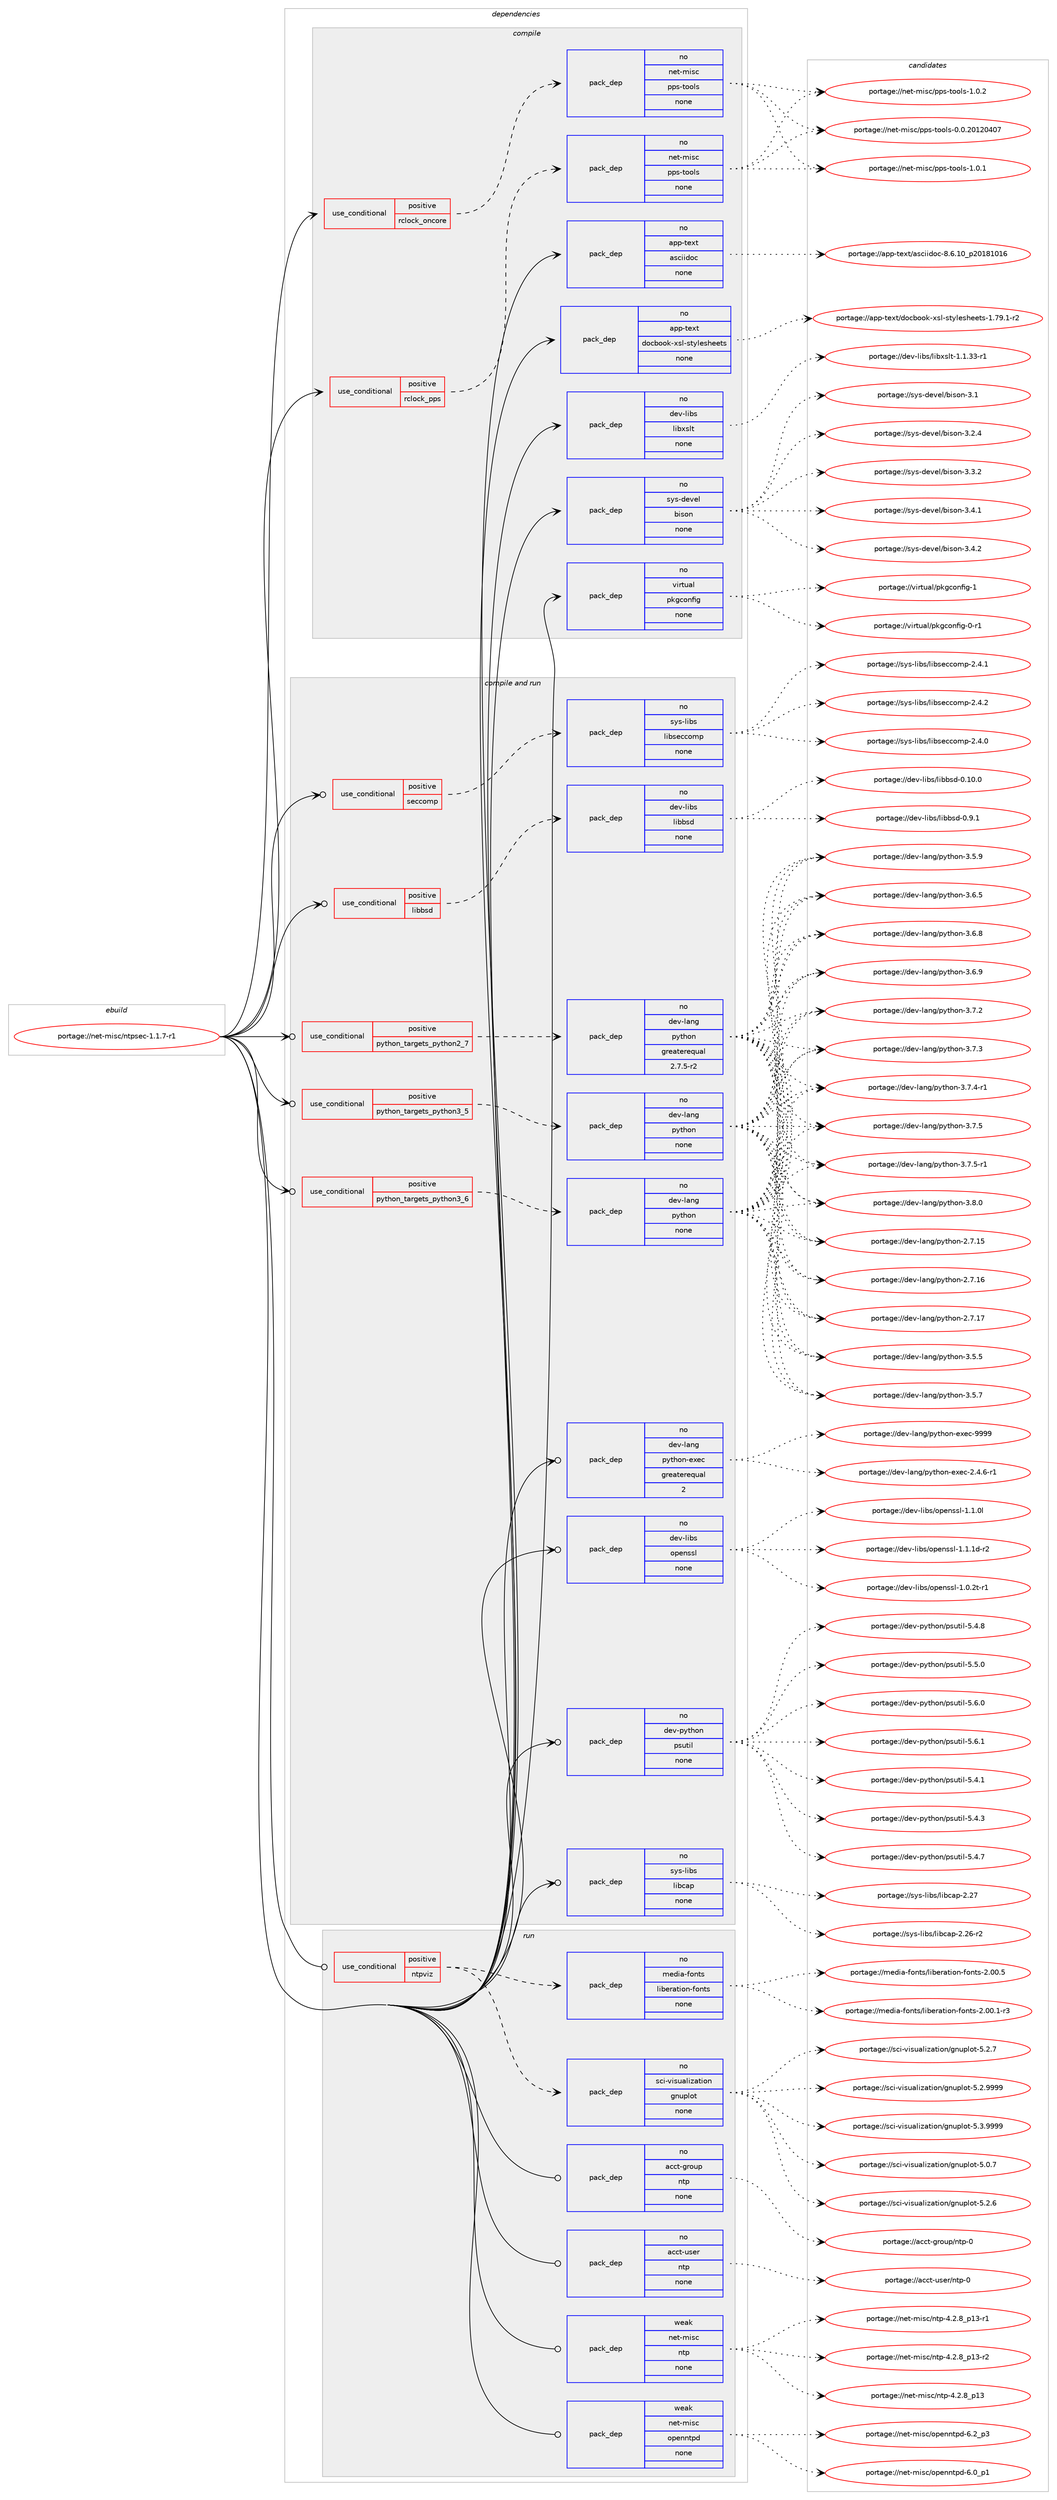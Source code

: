 digraph prolog {

# *************
# Graph options
# *************

newrank=true;
concentrate=true;
compound=true;
graph [rankdir=LR,fontname=Helvetica,fontsize=10,ranksep=1.5];#, ranksep=2.5, nodesep=0.2];
edge  [arrowhead=vee];
node  [fontname=Helvetica,fontsize=10];

# **********
# The ebuild
# **********

subgraph cluster_leftcol {
color=gray;
rank=same;
label=<<i>ebuild</i>>;
id [label="portage://net-misc/ntpsec-1.1.7-r1", color=red, width=4, href="../net-misc/ntpsec-1.1.7-r1.svg"];
}

# ****************
# The dependencies
# ****************

subgraph cluster_midcol {
color=gray;
label=<<i>dependencies</i>>;
subgraph cluster_compile {
fillcolor="#eeeeee";
style=filled;
label=<<i>compile</i>>;
subgraph cond92154 {
dependency368244 [label=<<TABLE BORDER="0" CELLBORDER="1" CELLSPACING="0" CELLPADDING="4"><TR><TD ROWSPAN="3" CELLPADDING="10">use_conditional</TD></TR><TR><TD>positive</TD></TR><TR><TD>rclock_oncore</TD></TR></TABLE>>, shape=none, color=red];
subgraph pack269941 {
dependency368245 [label=<<TABLE BORDER="0" CELLBORDER="1" CELLSPACING="0" CELLPADDING="4" WIDTH="220"><TR><TD ROWSPAN="6" CELLPADDING="30">pack_dep</TD></TR><TR><TD WIDTH="110">no</TD></TR><TR><TD>net-misc</TD></TR><TR><TD>pps-tools</TD></TR><TR><TD>none</TD></TR><TR><TD></TD></TR></TABLE>>, shape=none, color=blue];
}
dependency368244:e -> dependency368245:w [weight=20,style="dashed",arrowhead="vee"];
}
id:e -> dependency368244:w [weight=20,style="solid",arrowhead="vee"];
subgraph cond92155 {
dependency368246 [label=<<TABLE BORDER="0" CELLBORDER="1" CELLSPACING="0" CELLPADDING="4"><TR><TD ROWSPAN="3" CELLPADDING="10">use_conditional</TD></TR><TR><TD>positive</TD></TR><TR><TD>rclock_pps</TD></TR></TABLE>>, shape=none, color=red];
subgraph pack269942 {
dependency368247 [label=<<TABLE BORDER="0" CELLBORDER="1" CELLSPACING="0" CELLPADDING="4" WIDTH="220"><TR><TD ROWSPAN="6" CELLPADDING="30">pack_dep</TD></TR><TR><TD WIDTH="110">no</TD></TR><TR><TD>net-misc</TD></TR><TR><TD>pps-tools</TD></TR><TR><TD>none</TD></TR><TR><TD></TD></TR></TABLE>>, shape=none, color=blue];
}
dependency368246:e -> dependency368247:w [weight=20,style="dashed",arrowhead="vee"];
}
id:e -> dependency368246:w [weight=20,style="solid",arrowhead="vee"];
subgraph pack269943 {
dependency368248 [label=<<TABLE BORDER="0" CELLBORDER="1" CELLSPACING="0" CELLPADDING="4" WIDTH="220"><TR><TD ROWSPAN="6" CELLPADDING="30">pack_dep</TD></TR><TR><TD WIDTH="110">no</TD></TR><TR><TD>app-text</TD></TR><TR><TD>asciidoc</TD></TR><TR><TD>none</TD></TR><TR><TD></TD></TR></TABLE>>, shape=none, color=blue];
}
id:e -> dependency368248:w [weight=20,style="solid",arrowhead="vee"];
subgraph pack269944 {
dependency368249 [label=<<TABLE BORDER="0" CELLBORDER="1" CELLSPACING="0" CELLPADDING="4" WIDTH="220"><TR><TD ROWSPAN="6" CELLPADDING="30">pack_dep</TD></TR><TR><TD WIDTH="110">no</TD></TR><TR><TD>app-text</TD></TR><TR><TD>docbook-xsl-stylesheets</TD></TR><TR><TD>none</TD></TR><TR><TD></TD></TR></TABLE>>, shape=none, color=blue];
}
id:e -> dependency368249:w [weight=20,style="solid",arrowhead="vee"];
subgraph pack269945 {
dependency368250 [label=<<TABLE BORDER="0" CELLBORDER="1" CELLSPACING="0" CELLPADDING="4" WIDTH="220"><TR><TD ROWSPAN="6" CELLPADDING="30">pack_dep</TD></TR><TR><TD WIDTH="110">no</TD></TR><TR><TD>dev-libs</TD></TR><TR><TD>libxslt</TD></TR><TR><TD>none</TD></TR><TR><TD></TD></TR></TABLE>>, shape=none, color=blue];
}
id:e -> dependency368250:w [weight=20,style="solid",arrowhead="vee"];
subgraph pack269946 {
dependency368251 [label=<<TABLE BORDER="0" CELLBORDER="1" CELLSPACING="0" CELLPADDING="4" WIDTH="220"><TR><TD ROWSPAN="6" CELLPADDING="30">pack_dep</TD></TR><TR><TD WIDTH="110">no</TD></TR><TR><TD>sys-devel</TD></TR><TR><TD>bison</TD></TR><TR><TD>none</TD></TR><TR><TD></TD></TR></TABLE>>, shape=none, color=blue];
}
id:e -> dependency368251:w [weight=20,style="solid",arrowhead="vee"];
subgraph pack269947 {
dependency368252 [label=<<TABLE BORDER="0" CELLBORDER="1" CELLSPACING="0" CELLPADDING="4" WIDTH="220"><TR><TD ROWSPAN="6" CELLPADDING="30">pack_dep</TD></TR><TR><TD WIDTH="110">no</TD></TR><TR><TD>virtual</TD></TR><TR><TD>pkgconfig</TD></TR><TR><TD>none</TD></TR><TR><TD></TD></TR></TABLE>>, shape=none, color=blue];
}
id:e -> dependency368252:w [weight=20,style="solid",arrowhead="vee"];
}
subgraph cluster_compileandrun {
fillcolor="#eeeeee";
style=filled;
label=<<i>compile and run</i>>;
subgraph cond92156 {
dependency368253 [label=<<TABLE BORDER="0" CELLBORDER="1" CELLSPACING="0" CELLPADDING="4"><TR><TD ROWSPAN="3" CELLPADDING="10">use_conditional</TD></TR><TR><TD>positive</TD></TR><TR><TD>libbsd</TD></TR></TABLE>>, shape=none, color=red];
subgraph pack269948 {
dependency368254 [label=<<TABLE BORDER="0" CELLBORDER="1" CELLSPACING="0" CELLPADDING="4" WIDTH="220"><TR><TD ROWSPAN="6" CELLPADDING="30">pack_dep</TD></TR><TR><TD WIDTH="110">no</TD></TR><TR><TD>dev-libs</TD></TR><TR><TD>libbsd</TD></TR><TR><TD>none</TD></TR><TR><TD></TD></TR></TABLE>>, shape=none, color=blue];
}
dependency368253:e -> dependency368254:w [weight=20,style="dashed",arrowhead="vee"];
}
id:e -> dependency368253:w [weight=20,style="solid",arrowhead="odotvee"];
subgraph cond92157 {
dependency368255 [label=<<TABLE BORDER="0" CELLBORDER="1" CELLSPACING="0" CELLPADDING="4"><TR><TD ROWSPAN="3" CELLPADDING="10">use_conditional</TD></TR><TR><TD>positive</TD></TR><TR><TD>python_targets_python2_7</TD></TR></TABLE>>, shape=none, color=red];
subgraph pack269949 {
dependency368256 [label=<<TABLE BORDER="0" CELLBORDER="1" CELLSPACING="0" CELLPADDING="4" WIDTH="220"><TR><TD ROWSPAN="6" CELLPADDING="30">pack_dep</TD></TR><TR><TD WIDTH="110">no</TD></TR><TR><TD>dev-lang</TD></TR><TR><TD>python</TD></TR><TR><TD>greaterequal</TD></TR><TR><TD>2.7.5-r2</TD></TR></TABLE>>, shape=none, color=blue];
}
dependency368255:e -> dependency368256:w [weight=20,style="dashed",arrowhead="vee"];
}
id:e -> dependency368255:w [weight=20,style="solid",arrowhead="odotvee"];
subgraph cond92158 {
dependency368257 [label=<<TABLE BORDER="0" CELLBORDER="1" CELLSPACING="0" CELLPADDING="4"><TR><TD ROWSPAN="3" CELLPADDING="10">use_conditional</TD></TR><TR><TD>positive</TD></TR><TR><TD>python_targets_python3_5</TD></TR></TABLE>>, shape=none, color=red];
subgraph pack269950 {
dependency368258 [label=<<TABLE BORDER="0" CELLBORDER="1" CELLSPACING="0" CELLPADDING="4" WIDTH="220"><TR><TD ROWSPAN="6" CELLPADDING="30">pack_dep</TD></TR><TR><TD WIDTH="110">no</TD></TR><TR><TD>dev-lang</TD></TR><TR><TD>python</TD></TR><TR><TD>none</TD></TR><TR><TD></TD></TR></TABLE>>, shape=none, color=blue];
}
dependency368257:e -> dependency368258:w [weight=20,style="dashed",arrowhead="vee"];
}
id:e -> dependency368257:w [weight=20,style="solid",arrowhead="odotvee"];
subgraph cond92159 {
dependency368259 [label=<<TABLE BORDER="0" CELLBORDER="1" CELLSPACING="0" CELLPADDING="4"><TR><TD ROWSPAN="3" CELLPADDING="10">use_conditional</TD></TR><TR><TD>positive</TD></TR><TR><TD>python_targets_python3_6</TD></TR></TABLE>>, shape=none, color=red];
subgraph pack269951 {
dependency368260 [label=<<TABLE BORDER="0" CELLBORDER="1" CELLSPACING="0" CELLPADDING="4" WIDTH="220"><TR><TD ROWSPAN="6" CELLPADDING="30">pack_dep</TD></TR><TR><TD WIDTH="110">no</TD></TR><TR><TD>dev-lang</TD></TR><TR><TD>python</TD></TR><TR><TD>none</TD></TR><TR><TD></TD></TR></TABLE>>, shape=none, color=blue];
}
dependency368259:e -> dependency368260:w [weight=20,style="dashed",arrowhead="vee"];
}
id:e -> dependency368259:w [weight=20,style="solid",arrowhead="odotvee"];
subgraph cond92160 {
dependency368261 [label=<<TABLE BORDER="0" CELLBORDER="1" CELLSPACING="0" CELLPADDING="4"><TR><TD ROWSPAN="3" CELLPADDING="10">use_conditional</TD></TR><TR><TD>positive</TD></TR><TR><TD>seccomp</TD></TR></TABLE>>, shape=none, color=red];
subgraph pack269952 {
dependency368262 [label=<<TABLE BORDER="0" CELLBORDER="1" CELLSPACING="0" CELLPADDING="4" WIDTH="220"><TR><TD ROWSPAN="6" CELLPADDING="30">pack_dep</TD></TR><TR><TD WIDTH="110">no</TD></TR><TR><TD>sys-libs</TD></TR><TR><TD>libseccomp</TD></TR><TR><TD>none</TD></TR><TR><TD></TD></TR></TABLE>>, shape=none, color=blue];
}
dependency368261:e -> dependency368262:w [weight=20,style="dashed",arrowhead="vee"];
}
id:e -> dependency368261:w [weight=20,style="solid",arrowhead="odotvee"];
subgraph pack269953 {
dependency368263 [label=<<TABLE BORDER="0" CELLBORDER="1" CELLSPACING="0" CELLPADDING="4" WIDTH="220"><TR><TD ROWSPAN="6" CELLPADDING="30">pack_dep</TD></TR><TR><TD WIDTH="110">no</TD></TR><TR><TD>dev-lang</TD></TR><TR><TD>python-exec</TD></TR><TR><TD>greaterequal</TD></TR><TR><TD>2</TD></TR></TABLE>>, shape=none, color=blue];
}
id:e -> dependency368263:w [weight=20,style="solid",arrowhead="odotvee"];
subgraph pack269954 {
dependency368264 [label=<<TABLE BORDER="0" CELLBORDER="1" CELLSPACING="0" CELLPADDING="4" WIDTH="220"><TR><TD ROWSPAN="6" CELLPADDING="30">pack_dep</TD></TR><TR><TD WIDTH="110">no</TD></TR><TR><TD>dev-libs</TD></TR><TR><TD>openssl</TD></TR><TR><TD>none</TD></TR><TR><TD></TD></TR></TABLE>>, shape=none, color=blue];
}
id:e -> dependency368264:w [weight=20,style="solid",arrowhead="odotvee"];
subgraph pack269955 {
dependency368265 [label=<<TABLE BORDER="0" CELLBORDER="1" CELLSPACING="0" CELLPADDING="4" WIDTH="220"><TR><TD ROWSPAN="6" CELLPADDING="30">pack_dep</TD></TR><TR><TD WIDTH="110">no</TD></TR><TR><TD>dev-python</TD></TR><TR><TD>psutil</TD></TR><TR><TD>none</TD></TR><TR><TD></TD></TR></TABLE>>, shape=none, color=blue];
}
id:e -> dependency368265:w [weight=20,style="solid",arrowhead="odotvee"];
subgraph pack269956 {
dependency368266 [label=<<TABLE BORDER="0" CELLBORDER="1" CELLSPACING="0" CELLPADDING="4" WIDTH="220"><TR><TD ROWSPAN="6" CELLPADDING="30">pack_dep</TD></TR><TR><TD WIDTH="110">no</TD></TR><TR><TD>sys-libs</TD></TR><TR><TD>libcap</TD></TR><TR><TD>none</TD></TR><TR><TD></TD></TR></TABLE>>, shape=none, color=blue];
}
id:e -> dependency368266:w [weight=20,style="solid",arrowhead="odotvee"];
}
subgraph cluster_run {
fillcolor="#eeeeee";
style=filled;
label=<<i>run</i>>;
subgraph cond92161 {
dependency368267 [label=<<TABLE BORDER="0" CELLBORDER="1" CELLSPACING="0" CELLPADDING="4"><TR><TD ROWSPAN="3" CELLPADDING="10">use_conditional</TD></TR><TR><TD>positive</TD></TR><TR><TD>ntpviz</TD></TR></TABLE>>, shape=none, color=red];
subgraph pack269957 {
dependency368268 [label=<<TABLE BORDER="0" CELLBORDER="1" CELLSPACING="0" CELLPADDING="4" WIDTH="220"><TR><TD ROWSPAN="6" CELLPADDING="30">pack_dep</TD></TR><TR><TD WIDTH="110">no</TD></TR><TR><TD>sci-visualization</TD></TR><TR><TD>gnuplot</TD></TR><TR><TD>none</TD></TR><TR><TD></TD></TR></TABLE>>, shape=none, color=blue];
}
dependency368267:e -> dependency368268:w [weight=20,style="dashed",arrowhead="vee"];
subgraph pack269958 {
dependency368269 [label=<<TABLE BORDER="0" CELLBORDER="1" CELLSPACING="0" CELLPADDING="4" WIDTH="220"><TR><TD ROWSPAN="6" CELLPADDING="30">pack_dep</TD></TR><TR><TD WIDTH="110">no</TD></TR><TR><TD>media-fonts</TD></TR><TR><TD>liberation-fonts</TD></TR><TR><TD>none</TD></TR><TR><TD></TD></TR></TABLE>>, shape=none, color=blue];
}
dependency368267:e -> dependency368269:w [weight=20,style="dashed",arrowhead="vee"];
}
id:e -> dependency368267:w [weight=20,style="solid",arrowhead="odot"];
subgraph pack269959 {
dependency368270 [label=<<TABLE BORDER="0" CELLBORDER="1" CELLSPACING="0" CELLPADDING="4" WIDTH="220"><TR><TD ROWSPAN="6" CELLPADDING="30">pack_dep</TD></TR><TR><TD WIDTH="110">no</TD></TR><TR><TD>acct-group</TD></TR><TR><TD>ntp</TD></TR><TR><TD>none</TD></TR><TR><TD></TD></TR></TABLE>>, shape=none, color=blue];
}
id:e -> dependency368270:w [weight=20,style="solid",arrowhead="odot"];
subgraph pack269960 {
dependency368271 [label=<<TABLE BORDER="0" CELLBORDER="1" CELLSPACING="0" CELLPADDING="4" WIDTH="220"><TR><TD ROWSPAN="6" CELLPADDING="30">pack_dep</TD></TR><TR><TD WIDTH="110">no</TD></TR><TR><TD>acct-user</TD></TR><TR><TD>ntp</TD></TR><TR><TD>none</TD></TR><TR><TD></TD></TR></TABLE>>, shape=none, color=blue];
}
id:e -> dependency368271:w [weight=20,style="solid",arrowhead="odot"];
subgraph pack269961 {
dependency368272 [label=<<TABLE BORDER="0" CELLBORDER="1" CELLSPACING="0" CELLPADDING="4" WIDTH="220"><TR><TD ROWSPAN="6" CELLPADDING="30">pack_dep</TD></TR><TR><TD WIDTH="110">weak</TD></TR><TR><TD>net-misc</TD></TR><TR><TD>ntp</TD></TR><TR><TD>none</TD></TR><TR><TD></TD></TR></TABLE>>, shape=none, color=blue];
}
id:e -> dependency368272:w [weight=20,style="solid",arrowhead="odot"];
subgraph pack269962 {
dependency368273 [label=<<TABLE BORDER="0" CELLBORDER="1" CELLSPACING="0" CELLPADDING="4" WIDTH="220"><TR><TD ROWSPAN="6" CELLPADDING="30">pack_dep</TD></TR><TR><TD WIDTH="110">weak</TD></TR><TR><TD>net-misc</TD></TR><TR><TD>openntpd</TD></TR><TR><TD>none</TD></TR><TR><TD></TD></TR></TABLE>>, shape=none, color=blue];
}
id:e -> dependency368273:w [weight=20,style="solid",arrowhead="odot"];
}
}

# **************
# The candidates
# **************

subgraph cluster_choices {
rank=same;
color=gray;
label=<<i>candidates</i>>;

subgraph choice269941 {
color=black;
nodesep=1;
choiceportage1101011164510910511599471121121154511611111110811545484648465048495048524855 [label="portage://net-misc/pps-tools-0.0.20120407", color=red, width=4,href="../net-misc/pps-tools-0.0.20120407.svg"];
choiceportage11010111645109105115994711211211545116111111108115454946484649 [label="portage://net-misc/pps-tools-1.0.1", color=red, width=4,href="../net-misc/pps-tools-1.0.1.svg"];
choiceportage11010111645109105115994711211211545116111111108115454946484650 [label="portage://net-misc/pps-tools-1.0.2", color=red, width=4,href="../net-misc/pps-tools-1.0.2.svg"];
dependency368245:e -> choiceportage1101011164510910511599471121121154511611111110811545484648465048495048524855:w [style=dotted,weight="100"];
dependency368245:e -> choiceportage11010111645109105115994711211211545116111111108115454946484649:w [style=dotted,weight="100"];
dependency368245:e -> choiceportage11010111645109105115994711211211545116111111108115454946484650:w [style=dotted,weight="100"];
}
subgraph choice269942 {
color=black;
nodesep=1;
choiceportage1101011164510910511599471121121154511611111110811545484648465048495048524855 [label="portage://net-misc/pps-tools-0.0.20120407", color=red, width=4,href="../net-misc/pps-tools-0.0.20120407.svg"];
choiceportage11010111645109105115994711211211545116111111108115454946484649 [label="portage://net-misc/pps-tools-1.0.1", color=red, width=4,href="../net-misc/pps-tools-1.0.1.svg"];
choiceportage11010111645109105115994711211211545116111111108115454946484650 [label="portage://net-misc/pps-tools-1.0.2", color=red, width=4,href="../net-misc/pps-tools-1.0.2.svg"];
dependency368247:e -> choiceportage1101011164510910511599471121121154511611111110811545484648465048495048524855:w [style=dotted,weight="100"];
dependency368247:e -> choiceportage11010111645109105115994711211211545116111111108115454946484649:w [style=dotted,weight="100"];
dependency368247:e -> choiceportage11010111645109105115994711211211545116111111108115454946484650:w [style=dotted,weight="100"];
}
subgraph choice269943 {
color=black;
nodesep=1;
choiceportage97112112451161011201164797115991051051001119945564654464948951125048495649484954 [label="portage://app-text/asciidoc-8.6.10_p20181016", color=red, width=4,href="../app-text/asciidoc-8.6.10_p20181016.svg"];
dependency368248:e -> choiceportage97112112451161011201164797115991051051001119945564654464948951125048495649484954:w [style=dotted,weight="100"];
}
subgraph choice269944 {
color=black;
nodesep=1;
choiceportage97112112451161011201164710011199981111111074512011510845115116121108101115104101101116115454946555746494511450 [label="portage://app-text/docbook-xsl-stylesheets-1.79.1-r2", color=red, width=4,href="../app-text/docbook-xsl-stylesheets-1.79.1-r2.svg"];
dependency368249:e -> choiceportage97112112451161011201164710011199981111111074512011510845115116121108101115104101101116115454946555746494511450:w [style=dotted,weight="100"];
}
subgraph choice269945 {
color=black;
nodesep=1;
choiceportage10010111845108105981154710810598120115108116454946494651514511449 [label="portage://dev-libs/libxslt-1.1.33-r1", color=red, width=4,href="../dev-libs/libxslt-1.1.33-r1.svg"];
dependency368250:e -> choiceportage10010111845108105981154710810598120115108116454946494651514511449:w [style=dotted,weight="100"];
}
subgraph choice269946 {
color=black;
nodesep=1;
choiceportage11512111545100101118101108479810511511111045514649 [label="portage://sys-devel/bison-3.1", color=red, width=4,href="../sys-devel/bison-3.1.svg"];
choiceportage115121115451001011181011084798105115111110455146504652 [label="portage://sys-devel/bison-3.2.4", color=red, width=4,href="../sys-devel/bison-3.2.4.svg"];
choiceportage115121115451001011181011084798105115111110455146514650 [label="portage://sys-devel/bison-3.3.2", color=red, width=4,href="../sys-devel/bison-3.3.2.svg"];
choiceportage115121115451001011181011084798105115111110455146524649 [label="portage://sys-devel/bison-3.4.1", color=red, width=4,href="../sys-devel/bison-3.4.1.svg"];
choiceportage115121115451001011181011084798105115111110455146524650 [label="portage://sys-devel/bison-3.4.2", color=red, width=4,href="../sys-devel/bison-3.4.2.svg"];
dependency368251:e -> choiceportage11512111545100101118101108479810511511111045514649:w [style=dotted,weight="100"];
dependency368251:e -> choiceportage115121115451001011181011084798105115111110455146504652:w [style=dotted,weight="100"];
dependency368251:e -> choiceportage115121115451001011181011084798105115111110455146514650:w [style=dotted,weight="100"];
dependency368251:e -> choiceportage115121115451001011181011084798105115111110455146524649:w [style=dotted,weight="100"];
dependency368251:e -> choiceportage115121115451001011181011084798105115111110455146524650:w [style=dotted,weight="100"];
}
subgraph choice269947 {
color=black;
nodesep=1;
choiceportage11810511411611797108471121071039911111010210510345484511449 [label="portage://virtual/pkgconfig-0-r1", color=red, width=4,href="../virtual/pkgconfig-0-r1.svg"];
choiceportage1181051141161179710847112107103991111101021051034549 [label="portage://virtual/pkgconfig-1", color=red, width=4,href="../virtual/pkgconfig-1.svg"];
dependency368252:e -> choiceportage11810511411611797108471121071039911111010210510345484511449:w [style=dotted,weight="100"];
dependency368252:e -> choiceportage1181051141161179710847112107103991111101021051034549:w [style=dotted,weight="100"];
}
subgraph choice269948 {
color=black;
nodesep=1;
choiceportage100101118451081059811547108105989811510045484649484648 [label="portage://dev-libs/libbsd-0.10.0", color=red, width=4,href="../dev-libs/libbsd-0.10.0.svg"];
choiceportage1001011184510810598115471081059898115100454846574649 [label="portage://dev-libs/libbsd-0.9.1", color=red, width=4,href="../dev-libs/libbsd-0.9.1.svg"];
dependency368254:e -> choiceportage100101118451081059811547108105989811510045484649484648:w [style=dotted,weight="100"];
dependency368254:e -> choiceportage1001011184510810598115471081059898115100454846574649:w [style=dotted,weight="100"];
}
subgraph choice269949 {
color=black;
nodesep=1;
choiceportage10010111845108971101034711212111610411111045504655464953 [label="portage://dev-lang/python-2.7.15", color=red, width=4,href="../dev-lang/python-2.7.15.svg"];
choiceportage10010111845108971101034711212111610411111045504655464954 [label="portage://dev-lang/python-2.7.16", color=red, width=4,href="../dev-lang/python-2.7.16.svg"];
choiceportage10010111845108971101034711212111610411111045504655464955 [label="portage://dev-lang/python-2.7.17", color=red, width=4,href="../dev-lang/python-2.7.17.svg"];
choiceportage100101118451089711010347112121116104111110455146534653 [label="portage://dev-lang/python-3.5.5", color=red, width=4,href="../dev-lang/python-3.5.5.svg"];
choiceportage100101118451089711010347112121116104111110455146534655 [label="portage://dev-lang/python-3.5.7", color=red, width=4,href="../dev-lang/python-3.5.7.svg"];
choiceportage100101118451089711010347112121116104111110455146534657 [label="portage://dev-lang/python-3.5.9", color=red, width=4,href="../dev-lang/python-3.5.9.svg"];
choiceportage100101118451089711010347112121116104111110455146544653 [label="portage://dev-lang/python-3.6.5", color=red, width=4,href="../dev-lang/python-3.6.5.svg"];
choiceportage100101118451089711010347112121116104111110455146544656 [label="portage://dev-lang/python-3.6.8", color=red, width=4,href="../dev-lang/python-3.6.8.svg"];
choiceportage100101118451089711010347112121116104111110455146544657 [label="portage://dev-lang/python-3.6.9", color=red, width=4,href="../dev-lang/python-3.6.9.svg"];
choiceportage100101118451089711010347112121116104111110455146554650 [label="portage://dev-lang/python-3.7.2", color=red, width=4,href="../dev-lang/python-3.7.2.svg"];
choiceportage100101118451089711010347112121116104111110455146554651 [label="portage://dev-lang/python-3.7.3", color=red, width=4,href="../dev-lang/python-3.7.3.svg"];
choiceportage1001011184510897110103471121211161041111104551465546524511449 [label="portage://dev-lang/python-3.7.4-r1", color=red, width=4,href="../dev-lang/python-3.7.4-r1.svg"];
choiceportage100101118451089711010347112121116104111110455146554653 [label="portage://dev-lang/python-3.7.5", color=red, width=4,href="../dev-lang/python-3.7.5.svg"];
choiceportage1001011184510897110103471121211161041111104551465546534511449 [label="portage://dev-lang/python-3.7.5-r1", color=red, width=4,href="../dev-lang/python-3.7.5-r1.svg"];
choiceportage100101118451089711010347112121116104111110455146564648 [label="portage://dev-lang/python-3.8.0", color=red, width=4,href="../dev-lang/python-3.8.0.svg"];
dependency368256:e -> choiceportage10010111845108971101034711212111610411111045504655464953:w [style=dotted,weight="100"];
dependency368256:e -> choiceportage10010111845108971101034711212111610411111045504655464954:w [style=dotted,weight="100"];
dependency368256:e -> choiceportage10010111845108971101034711212111610411111045504655464955:w [style=dotted,weight="100"];
dependency368256:e -> choiceportage100101118451089711010347112121116104111110455146534653:w [style=dotted,weight="100"];
dependency368256:e -> choiceportage100101118451089711010347112121116104111110455146534655:w [style=dotted,weight="100"];
dependency368256:e -> choiceportage100101118451089711010347112121116104111110455146534657:w [style=dotted,weight="100"];
dependency368256:e -> choiceportage100101118451089711010347112121116104111110455146544653:w [style=dotted,weight="100"];
dependency368256:e -> choiceportage100101118451089711010347112121116104111110455146544656:w [style=dotted,weight="100"];
dependency368256:e -> choiceportage100101118451089711010347112121116104111110455146544657:w [style=dotted,weight="100"];
dependency368256:e -> choiceportage100101118451089711010347112121116104111110455146554650:w [style=dotted,weight="100"];
dependency368256:e -> choiceportage100101118451089711010347112121116104111110455146554651:w [style=dotted,weight="100"];
dependency368256:e -> choiceportage1001011184510897110103471121211161041111104551465546524511449:w [style=dotted,weight="100"];
dependency368256:e -> choiceportage100101118451089711010347112121116104111110455146554653:w [style=dotted,weight="100"];
dependency368256:e -> choiceportage1001011184510897110103471121211161041111104551465546534511449:w [style=dotted,weight="100"];
dependency368256:e -> choiceportage100101118451089711010347112121116104111110455146564648:w [style=dotted,weight="100"];
}
subgraph choice269950 {
color=black;
nodesep=1;
choiceportage10010111845108971101034711212111610411111045504655464953 [label="portage://dev-lang/python-2.7.15", color=red, width=4,href="../dev-lang/python-2.7.15.svg"];
choiceportage10010111845108971101034711212111610411111045504655464954 [label="portage://dev-lang/python-2.7.16", color=red, width=4,href="../dev-lang/python-2.7.16.svg"];
choiceportage10010111845108971101034711212111610411111045504655464955 [label="portage://dev-lang/python-2.7.17", color=red, width=4,href="../dev-lang/python-2.7.17.svg"];
choiceportage100101118451089711010347112121116104111110455146534653 [label="portage://dev-lang/python-3.5.5", color=red, width=4,href="../dev-lang/python-3.5.5.svg"];
choiceportage100101118451089711010347112121116104111110455146534655 [label="portage://dev-lang/python-3.5.7", color=red, width=4,href="../dev-lang/python-3.5.7.svg"];
choiceportage100101118451089711010347112121116104111110455146534657 [label="portage://dev-lang/python-3.5.9", color=red, width=4,href="../dev-lang/python-3.5.9.svg"];
choiceportage100101118451089711010347112121116104111110455146544653 [label="portage://dev-lang/python-3.6.5", color=red, width=4,href="../dev-lang/python-3.6.5.svg"];
choiceportage100101118451089711010347112121116104111110455146544656 [label="portage://dev-lang/python-3.6.8", color=red, width=4,href="../dev-lang/python-3.6.8.svg"];
choiceportage100101118451089711010347112121116104111110455146544657 [label="portage://dev-lang/python-3.6.9", color=red, width=4,href="../dev-lang/python-3.6.9.svg"];
choiceportage100101118451089711010347112121116104111110455146554650 [label="portage://dev-lang/python-3.7.2", color=red, width=4,href="../dev-lang/python-3.7.2.svg"];
choiceportage100101118451089711010347112121116104111110455146554651 [label="portage://dev-lang/python-3.7.3", color=red, width=4,href="../dev-lang/python-3.7.3.svg"];
choiceportage1001011184510897110103471121211161041111104551465546524511449 [label="portage://dev-lang/python-3.7.4-r1", color=red, width=4,href="../dev-lang/python-3.7.4-r1.svg"];
choiceportage100101118451089711010347112121116104111110455146554653 [label="portage://dev-lang/python-3.7.5", color=red, width=4,href="../dev-lang/python-3.7.5.svg"];
choiceportage1001011184510897110103471121211161041111104551465546534511449 [label="portage://dev-lang/python-3.7.5-r1", color=red, width=4,href="../dev-lang/python-3.7.5-r1.svg"];
choiceportage100101118451089711010347112121116104111110455146564648 [label="portage://dev-lang/python-3.8.0", color=red, width=4,href="../dev-lang/python-3.8.0.svg"];
dependency368258:e -> choiceportage10010111845108971101034711212111610411111045504655464953:w [style=dotted,weight="100"];
dependency368258:e -> choiceportage10010111845108971101034711212111610411111045504655464954:w [style=dotted,weight="100"];
dependency368258:e -> choiceportage10010111845108971101034711212111610411111045504655464955:w [style=dotted,weight="100"];
dependency368258:e -> choiceportage100101118451089711010347112121116104111110455146534653:w [style=dotted,weight="100"];
dependency368258:e -> choiceportage100101118451089711010347112121116104111110455146534655:w [style=dotted,weight="100"];
dependency368258:e -> choiceportage100101118451089711010347112121116104111110455146534657:w [style=dotted,weight="100"];
dependency368258:e -> choiceportage100101118451089711010347112121116104111110455146544653:w [style=dotted,weight="100"];
dependency368258:e -> choiceportage100101118451089711010347112121116104111110455146544656:w [style=dotted,weight="100"];
dependency368258:e -> choiceportage100101118451089711010347112121116104111110455146544657:w [style=dotted,weight="100"];
dependency368258:e -> choiceportage100101118451089711010347112121116104111110455146554650:w [style=dotted,weight="100"];
dependency368258:e -> choiceportage100101118451089711010347112121116104111110455146554651:w [style=dotted,weight="100"];
dependency368258:e -> choiceportage1001011184510897110103471121211161041111104551465546524511449:w [style=dotted,weight="100"];
dependency368258:e -> choiceportage100101118451089711010347112121116104111110455146554653:w [style=dotted,weight="100"];
dependency368258:e -> choiceportage1001011184510897110103471121211161041111104551465546534511449:w [style=dotted,weight="100"];
dependency368258:e -> choiceportage100101118451089711010347112121116104111110455146564648:w [style=dotted,weight="100"];
}
subgraph choice269951 {
color=black;
nodesep=1;
choiceportage10010111845108971101034711212111610411111045504655464953 [label="portage://dev-lang/python-2.7.15", color=red, width=4,href="../dev-lang/python-2.7.15.svg"];
choiceportage10010111845108971101034711212111610411111045504655464954 [label="portage://dev-lang/python-2.7.16", color=red, width=4,href="../dev-lang/python-2.7.16.svg"];
choiceportage10010111845108971101034711212111610411111045504655464955 [label="portage://dev-lang/python-2.7.17", color=red, width=4,href="../dev-lang/python-2.7.17.svg"];
choiceportage100101118451089711010347112121116104111110455146534653 [label="portage://dev-lang/python-3.5.5", color=red, width=4,href="../dev-lang/python-3.5.5.svg"];
choiceportage100101118451089711010347112121116104111110455146534655 [label="portage://dev-lang/python-3.5.7", color=red, width=4,href="../dev-lang/python-3.5.7.svg"];
choiceportage100101118451089711010347112121116104111110455146534657 [label="portage://dev-lang/python-3.5.9", color=red, width=4,href="../dev-lang/python-3.5.9.svg"];
choiceportage100101118451089711010347112121116104111110455146544653 [label="portage://dev-lang/python-3.6.5", color=red, width=4,href="../dev-lang/python-3.6.5.svg"];
choiceportage100101118451089711010347112121116104111110455146544656 [label="portage://dev-lang/python-3.6.8", color=red, width=4,href="../dev-lang/python-3.6.8.svg"];
choiceportage100101118451089711010347112121116104111110455146544657 [label="portage://dev-lang/python-3.6.9", color=red, width=4,href="../dev-lang/python-3.6.9.svg"];
choiceportage100101118451089711010347112121116104111110455146554650 [label="portage://dev-lang/python-3.7.2", color=red, width=4,href="../dev-lang/python-3.7.2.svg"];
choiceportage100101118451089711010347112121116104111110455146554651 [label="portage://dev-lang/python-3.7.3", color=red, width=4,href="../dev-lang/python-3.7.3.svg"];
choiceportage1001011184510897110103471121211161041111104551465546524511449 [label="portage://dev-lang/python-3.7.4-r1", color=red, width=4,href="../dev-lang/python-3.7.4-r1.svg"];
choiceportage100101118451089711010347112121116104111110455146554653 [label="portage://dev-lang/python-3.7.5", color=red, width=4,href="../dev-lang/python-3.7.5.svg"];
choiceportage1001011184510897110103471121211161041111104551465546534511449 [label="portage://dev-lang/python-3.7.5-r1", color=red, width=4,href="../dev-lang/python-3.7.5-r1.svg"];
choiceportage100101118451089711010347112121116104111110455146564648 [label="portage://dev-lang/python-3.8.0", color=red, width=4,href="../dev-lang/python-3.8.0.svg"];
dependency368260:e -> choiceportage10010111845108971101034711212111610411111045504655464953:w [style=dotted,weight="100"];
dependency368260:e -> choiceportage10010111845108971101034711212111610411111045504655464954:w [style=dotted,weight="100"];
dependency368260:e -> choiceportage10010111845108971101034711212111610411111045504655464955:w [style=dotted,weight="100"];
dependency368260:e -> choiceportage100101118451089711010347112121116104111110455146534653:w [style=dotted,weight="100"];
dependency368260:e -> choiceportage100101118451089711010347112121116104111110455146534655:w [style=dotted,weight="100"];
dependency368260:e -> choiceportage100101118451089711010347112121116104111110455146534657:w [style=dotted,weight="100"];
dependency368260:e -> choiceportage100101118451089711010347112121116104111110455146544653:w [style=dotted,weight="100"];
dependency368260:e -> choiceportage100101118451089711010347112121116104111110455146544656:w [style=dotted,weight="100"];
dependency368260:e -> choiceportage100101118451089711010347112121116104111110455146544657:w [style=dotted,weight="100"];
dependency368260:e -> choiceportage100101118451089711010347112121116104111110455146554650:w [style=dotted,weight="100"];
dependency368260:e -> choiceportage100101118451089711010347112121116104111110455146554651:w [style=dotted,weight="100"];
dependency368260:e -> choiceportage1001011184510897110103471121211161041111104551465546524511449:w [style=dotted,weight="100"];
dependency368260:e -> choiceportage100101118451089711010347112121116104111110455146554653:w [style=dotted,weight="100"];
dependency368260:e -> choiceportage1001011184510897110103471121211161041111104551465546534511449:w [style=dotted,weight="100"];
dependency368260:e -> choiceportage100101118451089711010347112121116104111110455146564648:w [style=dotted,weight="100"];
}
subgraph choice269952 {
color=black;
nodesep=1;
choiceportage115121115451081059811547108105981151019999111109112455046524648 [label="portage://sys-libs/libseccomp-2.4.0", color=red, width=4,href="../sys-libs/libseccomp-2.4.0.svg"];
choiceportage115121115451081059811547108105981151019999111109112455046524649 [label="portage://sys-libs/libseccomp-2.4.1", color=red, width=4,href="../sys-libs/libseccomp-2.4.1.svg"];
choiceportage115121115451081059811547108105981151019999111109112455046524650 [label="portage://sys-libs/libseccomp-2.4.2", color=red, width=4,href="../sys-libs/libseccomp-2.4.2.svg"];
dependency368262:e -> choiceportage115121115451081059811547108105981151019999111109112455046524648:w [style=dotted,weight="100"];
dependency368262:e -> choiceportage115121115451081059811547108105981151019999111109112455046524649:w [style=dotted,weight="100"];
dependency368262:e -> choiceportage115121115451081059811547108105981151019999111109112455046524650:w [style=dotted,weight="100"];
}
subgraph choice269953 {
color=black;
nodesep=1;
choiceportage10010111845108971101034711212111610411111045101120101994550465246544511449 [label="portage://dev-lang/python-exec-2.4.6-r1", color=red, width=4,href="../dev-lang/python-exec-2.4.6-r1.svg"];
choiceportage10010111845108971101034711212111610411111045101120101994557575757 [label="portage://dev-lang/python-exec-9999", color=red, width=4,href="../dev-lang/python-exec-9999.svg"];
dependency368263:e -> choiceportage10010111845108971101034711212111610411111045101120101994550465246544511449:w [style=dotted,weight="100"];
dependency368263:e -> choiceportage10010111845108971101034711212111610411111045101120101994557575757:w [style=dotted,weight="100"];
}
subgraph choice269954 {
color=black;
nodesep=1;
choiceportage1001011184510810598115471111121011101151151084549464846501164511449 [label="portage://dev-libs/openssl-1.0.2t-r1", color=red, width=4,href="../dev-libs/openssl-1.0.2t-r1.svg"];
choiceportage100101118451081059811547111112101110115115108454946494648108 [label="portage://dev-libs/openssl-1.1.0l", color=red, width=4,href="../dev-libs/openssl-1.1.0l.svg"];
choiceportage1001011184510810598115471111121011101151151084549464946491004511450 [label="portage://dev-libs/openssl-1.1.1d-r2", color=red, width=4,href="../dev-libs/openssl-1.1.1d-r2.svg"];
dependency368264:e -> choiceportage1001011184510810598115471111121011101151151084549464846501164511449:w [style=dotted,weight="100"];
dependency368264:e -> choiceportage100101118451081059811547111112101110115115108454946494648108:w [style=dotted,weight="100"];
dependency368264:e -> choiceportage1001011184510810598115471111121011101151151084549464946491004511450:w [style=dotted,weight="100"];
}
subgraph choice269955 {
color=black;
nodesep=1;
choiceportage1001011184511212111610411111047112115117116105108455346524649 [label="portage://dev-python/psutil-5.4.1", color=red, width=4,href="../dev-python/psutil-5.4.1.svg"];
choiceportage1001011184511212111610411111047112115117116105108455346524651 [label="portage://dev-python/psutil-5.4.3", color=red, width=4,href="../dev-python/psutil-5.4.3.svg"];
choiceportage1001011184511212111610411111047112115117116105108455346524655 [label="portage://dev-python/psutil-5.4.7", color=red, width=4,href="../dev-python/psutil-5.4.7.svg"];
choiceportage1001011184511212111610411111047112115117116105108455346524656 [label="portage://dev-python/psutil-5.4.8", color=red, width=4,href="../dev-python/psutil-5.4.8.svg"];
choiceportage1001011184511212111610411111047112115117116105108455346534648 [label="portage://dev-python/psutil-5.5.0", color=red, width=4,href="../dev-python/psutil-5.5.0.svg"];
choiceportage1001011184511212111610411111047112115117116105108455346544648 [label="portage://dev-python/psutil-5.6.0", color=red, width=4,href="../dev-python/psutil-5.6.0.svg"];
choiceportage1001011184511212111610411111047112115117116105108455346544649 [label="portage://dev-python/psutil-5.6.1", color=red, width=4,href="../dev-python/psutil-5.6.1.svg"];
dependency368265:e -> choiceportage1001011184511212111610411111047112115117116105108455346524649:w [style=dotted,weight="100"];
dependency368265:e -> choiceportage1001011184511212111610411111047112115117116105108455346524651:w [style=dotted,weight="100"];
dependency368265:e -> choiceportage1001011184511212111610411111047112115117116105108455346524655:w [style=dotted,weight="100"];
dependency368265:e -> choiceportage1001011184511212111610411111047112115117116105108455346524656:w [style=dotted,weight="100"];
dependency368265:e -> choiceportage1001011184511212111610411111047112115117116105108455346534648:w [style=dotted,weight="100"];
dependency368265:e -> choiceportage1001011184511212111610411111047112115117116105108455346544648:w [style=dotted,weight="100"];
dependency368265:e -> choiceportage1001011184511212111610411111047112115117116105108455346544649:w [style=dotted,weight="100"];
}
subgraph choice269956 {
color=black;
nodesep=1;
choiceportage11512111545108105981154710810598999711245504650544511450 [label="portage://sys-libs/libcap-2.26-r2", color=red, width=4,href="../sys-libs/libcap-2.26-r2.svg"];
choiceportage1151211154510810598115471081059899971124550465055 [label="portage://sys-libs/libcap-2.27", color=red, width=4,href="../sys-libs/libcap-2.27.svg"];
dependency368266:e -> choiceportage11512111545108105981154710810598999711245504650544511450:w [style=dotted,weight="100"];
dependency368266:e -> choiceportage1151211154510810598115471081059899971124550465055:w [style=dotted,weight="100"];
}
subgraph choice269957 {
color=black;
nodesep=1;
choiceportage1159910545118105115117971081051229711610511111047103110117112108111116455346484655 [label="portage://sci-visualization/gnuplot-5.0.7", color=red, width=4,href="../sci-visualization/gnuplot-5.0.7.svg"];
choiceportage1159910545118105115117971081051229711610511111047103110117112108111116455346504654 [label="portage://sci-visualization/gnuplot-5.2.6", color=red, width=4,href="../sci-visualization/gnuplot-5.2.6.svg"];
choiceportage1159910545118105115117971081051229711610511111047103110117112108111116455346504655 [label="portage://sci-visualization/gnuplot-5.2.7", color=red, width=4,href="../sci-visualization/gnuplot-5.2.7.svg"];
choiceportage1159910545118105115117971081051229711610511111047103110117112108111116455346504657575757 [label="portage://sci-visualization/gnuplot-5.2.9999", color=red, width=4,href="../sci-visualization/gnuplot-5.2.9999.svg"];
choiceportage1159910545118105115117971081051229711610511111047103110117112108111116455346514657575757 [label="portage://sci-visualization/gnuplot-5.3.9999", color=red, width=4,href="../sci-visualization/gnuplot-5.3.9999.svg"];
dependency368268:e -> choiceportage1159910545118105115117971081051229711610511111047103110117112108111116455346484655:w [style=dotted,weight="100"];
dependency368268:e -> choiceportage1159910545118105115117971081051229711610511111047103110117112108111116455346504654:w [style=dotted,weight="100"];
dependency368268:e -> choiceportage1159910545118105115117971081051229711610511111047103110117112108111116455346504655:w [style=dotted,weight="100"];
dependency368268:e -> choiceportage1159910545118105115117971081051229711610511111047103110117112108111116455346504657575757:w [style=dotted,weight="100"];
dependency368268:e -> choiceportage1159910545118105115117971081051229711610511111047103110117112108111116455346514657575757:w [style=dotted,weight="100"];
}
subgraph choice269958 {
color=black;
nodesep=1;
choiceportage109101100105974510211111011611547108105981011149711610511111045102111110116115455046484846494511451 [label="portage://media-fonts/liberation-fonts-2.00.1-r3", color=red, width=4,href="../media-fonts/liberation-fonts-2.00.1-r3.svg"];
choiceportage10910110010597451021111101161154710810598101114971161051111104510211111011611545504648484653 [label="portage://media-fonts/liberation-fonts-2.00.5", color=red, width=4,href="../media-fonts/liberation-fonts-2.00.5.svg"];
dependency368269:e -> choiceportage109101100105974510211111011611547108105981011149711610511111045102111110116115455046484846494511451:w [style=dotted,weight="100"];
dependency368269:e -> choiceportage10910110010597451021111101161154710810598101114971161051111104510211111011611545504648484653:w [style=dotted,weight="100"];
}
subgraph choice269959 {
color=black;
nodesep=1;
choiceportage97999911645103114111117112471101161124548 [label="portage://acct-group/ntp-0", color=red, width=4,href="../acct-group/ntp-0.svg"];
dependency368270:e -> choiceportage97999911645103114111117112471101161124548:w [style=dotted,weight="100"];
}
subgraph choice269960 {
color=black;
nodesep=1;
choiceportage97999911645117115101114471101161124548 [label="portage://acct-user/ntp-0", color=red, width=4,href="../acct-user/ntp-0.svg"];
dependency368271:e -> choiceportage97999911645117115101114471101161124548:w [style=dotted,weight="100"];
}
subgraph choice269961 {
color=black;
nodesep=1;
choiceportage110101116451091051159947110116112455246504656951124951 [label="portage://net-misc/ntp-4.2.8_p13", color=red, width=4,href="../net-misc/ntp-4.2.8_p13.svg"];
choiceportage1101011164510910511599471101161124552465046569511249514511449 [label="portage://net-misc/ntp-4.2.8_p13-r1", color=red, width=4,href="../net-misc/ntp-4.2.8_p13-r1.svg"];
choiceportage1101011164510910511599471101161124552465046569511249514511450 [label="portage://net-misc/ntp-4.2.8_p13-r2", color=red, width=4,href="../net-misc/ntp-4.2.8_p13-r2.svg"];
dependency368272:e -> choiceportage110101116451091051159947110116112455246504656951124951:w [style=dotted,weight="100"];
dependency368272:e -> choiceportage1101011164510910511599471101161124552465046569511249514511449:w [style=dotted,weight="100"];
dependency368272:e -> choiceportage1101011164510910511599471101161124552465046569511249514511450:w [style=dotted,weight="100"];
}
subgraph choice269962 {
color=black;
nodesep=1;
choiceportage110101116451091051159947111112101110110116112100455446489511249 [label="portage://net-misc/openntpd-6.0_p1", color=red, width=4,href="../net-misc/openntpd-6.0_p1.svg"];
choiceportage110101116451091051159947111112101110110116112100455446509511251 [label="portage://net-misc/openntpd-6.2_p3", color=red, width=4,href="../net-misc/openntpd-6.2_p3.svg"];
dependency368273:e -> choiceportage110101116451091051159947111112101110110116112100455446489511249:w [style=dotted,weight="100"];
dependency368273:e -> choiceportage110101116451091051159947111112101110110116112100455446509511251:w [style=dotted,weight="100"];
}
}

}
